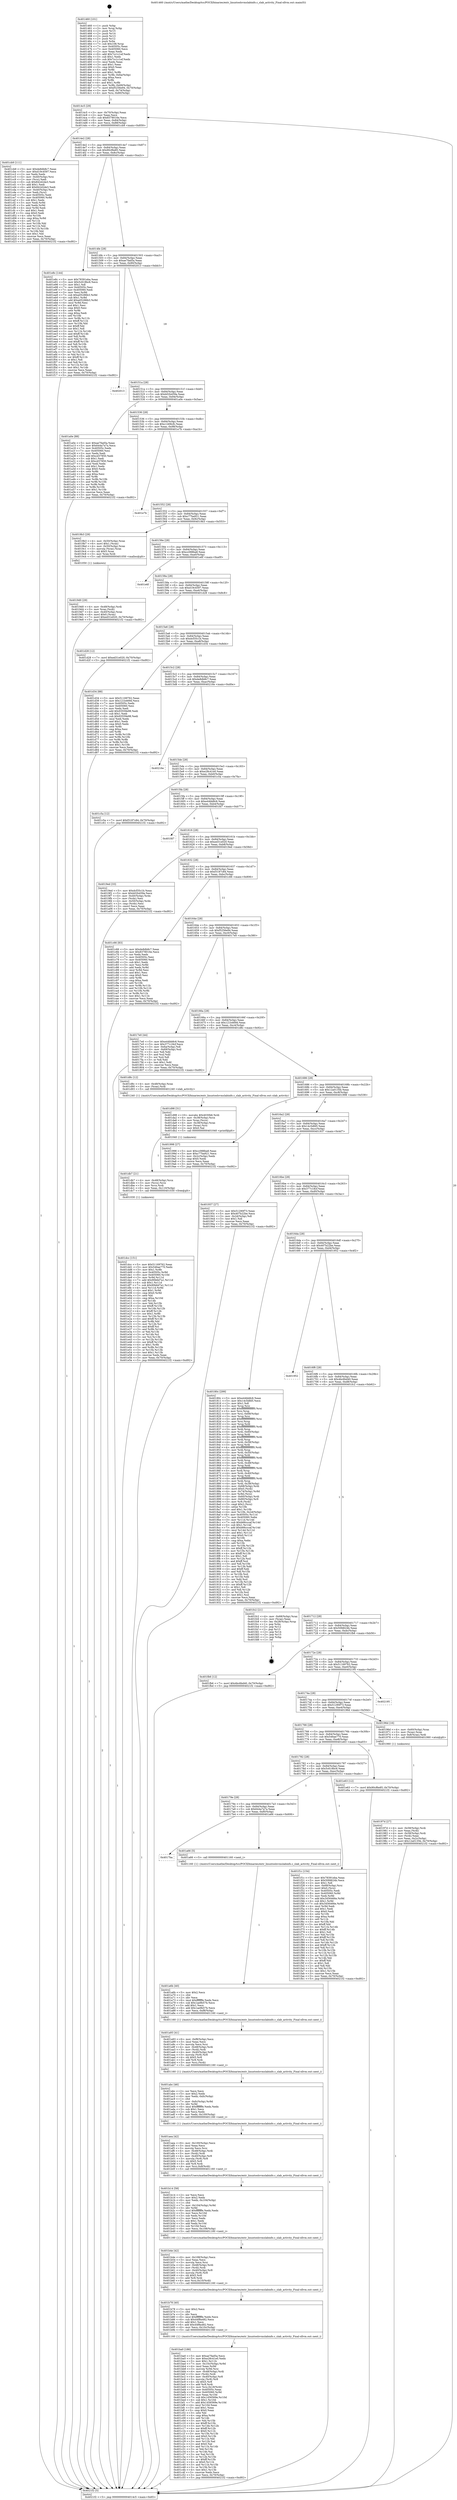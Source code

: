 digraph "0x401460" {
  label = "0x401460 (/mnt/c/Users/mathe/Desktop/tcc/POCII/binaries/extr_linuxtoolsvmslabinfo.c_slab_activity_Final-ollvm.out::main(0))"
  labelloc = "t"
  node[shape=record]

  Entry [label="",width=0.3,height=0.3,shape=circle,fillcolor=black,style=filled]
  "0x4014c5" [label="{
     0x4014c5 [29]\l
     | [instrs]\l
     &nbsp;&nbsp;0x4014c5 \<+3\>: mov -0x70(%rbp),%eax\l
     &nbsp;&nbsp;0x4014c8 \<+2\>: mov %eax,%ecx\l
     &nbsp;&nbsp;0x4014ca \<+6\>: sub $0x8378016e,%ecx\l
     &nbsp;&nbsp;0x4014d0 \<+6\>: mov %eax,-0x84(%rbp)\l
     &nbsp;&nbsp;0x4014d6 \<+6\>: mov %ecx,-0x88(%rbp)\l
     &nbsp;&nbsp;0x4014dc \<+6\>: je 0000000000401cb9 \<main+0x859\>\l
  }"]
  "0x401cb9" [label="{
     0x401cb9 [111]\l
     | [instrs]\l
     &nbsp;&nbsp;0x401cb9 \<+5\>: mov $0xde8db8c7,%eax\l
     &nbsp;&nbsp;0x401cbe \<+5\>: mov $0xd19c4597,%ecx\l
     &nbsp;&nbsp;0x401cc3 \<+2\>: xor %edx,%edx\l
     &nbsp;&nbsp;0x401cc5 \<+4\>: mov -0x40(%rbp),%rsi\l
     &nbsp;&nbsp;0x401cc9 \<+2\>: mov (%rsi),%edi\l
     &nbsp;&nbsp;0x401ccb \<+6\>: sub $0x842d2de3,%edi\l
     &nbsp;&nbsp;0x401cd1 \<+3\>: add $0x1,%edi\l
     &nbsp;&nbsp;0x401cd4 \<+6\>: add $0x842d2de3,%edi\l
     &nbsp;&nbsp;0x401cda \<+4\>: mov -0x40(%rbp),%rsi\l
     &nbsp;&nbsp;0x401cde \<+2\>: mov %edi,(%rsi)\l
     &nbsp;&nbsp;0x401ce0 \<+7\>: mov 0x40505c,%edi\l
     &nbsp;&nbsp;0x401ce7 \<+8\>: mov 0x405060,%r8d\l
     &nbsp;&nbsp;0x401cef \<+3\>: sub $0x1,%edx\l
     &nbsp;&nbsp;0x401cf2 \<+3\>: mov %edi,%r9d\l
     &nbsp;&nbsp;0x401cf5 \<+3\>: add %edx,%r9d\l
     &nbsp;&nbsp;0x401cf8 \<+4\>: imul %r9d,%edi\l
     &nbsp;&nbsp;0x401cfc \<+3\>: and $0x1,%edi\l
     &nbsp;&nbsp;0x401cff \<+3\>: cmp $0x0,%edi\l
     &nbsp;&nbsp;0x401d02 \<+4\>: sete %r10b\l
     &nbsp;&nbsp;0x401d06 \<+4\>: cmp $0xa,%r8d\l
     &nbsp;&nbsp;0x401d0a \<+4\>: setl %r11b\l
     &nbsp;&nbsp;0x401d0e \<+3\>: mov %r10b,%bl\l
     &nbsp;&nbsp;0x401d11 \<+3\>: and %r11b,%bl\l
     &nbsp;&nbsp;0x401d14 \<+3\>: xor %r11b,%r10b\l
     &nbsp;&nbsp;0x401d17 \<+3\>: or %r10b,%bl\l
     &nbsp;&nbsp;0x401d1a \<+3\>: test $0x1,%bl\l
     &nbsp;&nbsp;0x401d1d \<+3\>: cmovne %ecx,%eax\l
     &nbsp;&nbsp;0x401d20 \<+3\>: mov %eax,-0x70(%rbp)\l
     &nbsp;&nbsp;0x401d23 \<+5\>: jmp 00000000004021f2 \<main+0xd92\>\l
  }"]
  "0x4014e2" [label="{
     0x4014e2 [28]\l
     | [instrs]\l
     &nbsp;&nbsp;0x4014e2 \<+5\>: jmp 00000000004014e7 \<main+0x87\>\l
     &nbsp;&nbsp;0x4014e7 \<+6\>: mov -0x84(%rbp),%eax\l
     &nbsp;&nbsp;0x4014ed \<+5\>: sub $0x90cf6e85,%eax\l
     &nbsp;&nbsp;0x4014f2 \<+6\>: mov %eax,-0x8c(%rbp)\l
     &nbsp;&nbsp;0x4014f8 \<+6\>: je 0000000000401e8c \<main+0xa2c\>\l
  }"]
  Exit [label="",width=0.3,height=0.3,shape=circle,fillcolor=black,style=filled,peripheries=2]
  "0x401e8c" [label="{
     0x401e8c [144]\l
     | [instrs]\l
     &nbsp;&nbsp;0x401e8c \<+5\>: mov $0x78391eba,%eax\l
     &nbsp;&nbsp;0x401e91 \<+5\>: mov $0x5c618bc6,%ecx\l
     &nbsp;&nbsp;0x401e96 \<+2\>: mov $0x1,%dl\l
     &nbsp;&nbsp;0x401e98 \<+7\>: mov 0x40505c,%esi\l
     &nbsp;&nbsp;0x401e9f \<+7\>: mov 0x405060,%edi\l
     &nbsp;&nbsp;0x401ea6 \<+3\>: mov %esi,%r8d\l
     &nbsp;&nbsp;0x401ea9 \<+7\>: sub $0xa05286b3,%r8d\l
     &nbsp;&nbsp;0x401eb0 \<+4\>: sub $0x1,%r8d\l
     &nbsp;&nbsp;0x401eb4 \<+7\>: add $0xa05286b3,%r8d\l
     &nbsp;&nbsp;0x401ebb \<+4\>: imul %r8d,%esi\l
     &nbsp;&nbsp;0x401ebf \<+3\>: and $0x1,%esi\l
     &nbsp;&nbsp;0x401ec2 \<+3\>: cmp $0x0,%esi\l
     &nbsp;&nbsp;0x401ec5 \<+4\>: sete %r9b\l
     &nbsp;&nbsp;0x401ec9 \<+3\>: cmp $0xa,%edi\l
     &nbsp;&nbsp;0x401ecc \<+4\>: setl %r10b\l
     &nbsp;&nbsp;0x401ed0 \<+3\>: mov %r9b,%r11b\l
     &nbsp;&nbsp;0x401ed3 \<+4\>: xor $0xff,%r11b\l
     &nbsp;&nbsp;0x401ed7 \<+3\>: mov %r10b,%bl\l
     &nbsp;&nbsp;0x401eda \<+3\>: xor $0xff,%bl\l
     &nbsp;&nbsp;0x401edd \<+3\>: xor $0x1,%dl\l
     &nbsp;&nbsp;0x401ee0 \<+3\>: mov %r11b,%r14b\l
     &nbsp;&nbsp;0x401ee3 \<+4\>: and $0xff,%r14b\l
     &nbsp;&nbsp;0x401ee7 \<+3\>: and %dl,%r9b\l
     &nbsp;&nbsp;0x401eea \<+3\>: mov %bl,%r15b\l
     &nbsp;&nbsp;0x401eed \<+4\>: and $0xff,%r15b\l
     &nbsp;&nbsp;0x401ef1 \<+3\>: and %dl,%r10b\l
     &nbsp;&nbsp;0x401ef4 \<+3\>: or %r9b,%r14b\l
     &nbsp;&nbsp;0x401ef7 \<+3\>: or %r10b,%r15b\l
     &nbsp;&nbsp;0x401efa \<+3\>: xor %r15b,%r14b\l
     &nbsp;&nbsp;0x401efd \<+3\>: or %bl,%r11b\l
     &nbsp;&nbsp;0x401f00 \<+4\>: xor $0xff,%r11b\l
     &nbsp;&nbsp;0x401f04 \<+3\>: or $0x1,%dl\l
     &nbsp;&nbsp;0x401f07 \<+3\>: and %dl,%r11b\l
     &nbsp;&nbsp;0x401f0a \<+3\>: or %r11b,%r14b\l
     &nbsp;&nbsp;0x401f0d \<+4\>: test $0x1,%r14b\l
     &nbsp;&nbsp;0x401f11 \<+3\>: cmovne %ecx,%eax\l
     &nbsp;&nbsp;0x401f14 \<+3\>: mov %eax,-0x70(%rbp)\l
     &nbsp;&nbsp;0x401f17 \<+5\>: jmp 00000000004021f2 \<main+0xd92\>\l
  }"]
  "0x4014fe" [label="{
     0x4014fe [28]\l
     | [instrs]\l
     &nbsp;&nbsp;0x4014fe \<+5\>: jmp 0000000000401503 \<main+0xa3\>\l
     &nbsp;&nbsp;0x401503 \<+6\>: mov -0x84(%rbp),%eax\l
     &nbsp;&nbsp;0x401509 \<+5\>: sub $0xae7fad5a,%eax\l
     &nbsp;&nbsp;0x40150e \<+6\>: mov %eax,-0x90(%rbp)\l
     &nbsp;&nbsp;0x401514 \<+6\>: je 0000000000402013 \<main+0xbb3\>\l
  }"]
  "0x401dcc" [label="{
     0x401dcc [151]\l
     | [instrs]\l
     &nbsp;&nbsp;0x401dcc \<+5\>: mov $0x51169762,%eax\l
     &nbsp;&nbsp;0x401dd1 \<+5\>: mov $0x546ae770,%edx\l
     &nbsp;&nbsp;0x401dd6 \<+3\>: mov $0x1,%r8b\l
     &nbsp;&nbsp;0x401dd9 \<+8\>: mov 0x40505c,%r9d\l
     &nbsp;&nbsp;0x401de1 \<+8\>: mov 0x405060,%r10d\l
     &nbsp;&nbsp;0x401de9 \<+3\>: mov %r9d,%r11d\l
     &nbsp;&nbsp;0x401dec \<+7\>: add $0x90b6d7a1,%r11d\l
     &nbsp;&nbsp;0x401df3 \<+4\>: sub $0x1,%r11d\l
     &nbsp;&nbsp;0x401df7 \<+7\>: sub $0x90b6d7a1,%r11d\l
     &nbsp;&nbsp;0x401dfe \<+4\>: imul %r11d,%r9d\l
     &nbsp;&nbsp;0x401e02 \<+4\>: and $0x1,%r9d\l
     &nbsp;&nbsp;0x401e06 \<+4\>: cmp $0x0,%r9d\l
     &nbsp;&nbsp;0x401e0a \<+3\>: sete %bl\l
     &nbsp;&nbsp;0x401e0d \<+4\>: cmp $0xa,%r10d\l
     &nbsp;&nbsp;0x401e11 \<+4\>: setl %r14b\l
     &nbsp;&nbsp;0x401e15 \<+3\>: mov %bl,%r15b\l
     &nbsp;&nbsp;0x401e18 \<+4\>: xor $0xff,%r15b\l
     &nbsp;&nbsp;0x401e1c \<+3\>: mov %r14b,%r12b\l
     &nbsp;&nbsp;0x401e1f \<+4\>: xor $0xff,%r12b\l
     &nbsp;&nbsp;0x401e23 \<+4\>: xor $0x1,%r8b\l
     &nbsp;&nbsp;0x401e27 \<+3\>: mov %r15b,%r13b\l
     &nbsp;&nbsp;0x401e2a \<+4\>: and $0xff,%r13b\l
     &nbsp;&nbsp;0x401e2e \<+3\>: and %r8b,%bl\l
     &nbsp;&nbsp;0x401e31 \<+3\>: mov %r12b,%cl\l
     &nbsp;&nbsp;0x401e34 \<+3\>: and $0xff,%cl\l
     &nbsp;&nbsp;0x401e37 \<+3\>: and %r8b,%r14b\l
     &nbsp;&nbsp;0x401e3a \<+3\>: or %bl,%r13b\l
     &nbsp;&nbsp;0x401e3d \<+3\>: or %r14b,%cl\l
     &nbsp;&nbsp;0x401e40 \<+3\>: xor %cl,%r13b\l
     &nbsp;&nbsp;0x401e43 \<+3\>: or %r12b,%r15b\l
     &nbsp;&nbsp;0x401e46 \<+4\>: xor $0xff,%r15b\l
     &nbsp;&nbsp;0x401e4a \<+4\>: or $0x1,%r8b\l
     &nbsp;&nbsp;0x401e4e \<+3\>: and %r8b,%r15b\l
     &nbsp;&nbsp;0x401e51 \<+3\>: or %r15b,%r13b\l
     &nbsp;&nbsp;0x401e54 \<+4\>: test $0x1,%r13b\l
     &nbsp;&nbsp;0x401e58 \<+3\>: cmovne %edx,%eax\l
     &nbsp;&nbsp;0x401e5b \<+3\>: mov %eax,-0x70(%rbp)\l
     &nbsp;&nbsp;0x401e5e \<+5\>: jmp 00000000004021f2 \<main+0xd92\>\l
  }"]
  "0x402013" [label="{
     0x402013\l
  }", style=dashed]
  "0x40151a" [label="{
     0x40151a [28]\l
     | [instrs]\l
     &nbsp;&nbsp;0x40151a \<+5\>: jmp 000000000040151f \<main+0xbf\>\l
     &nbsp;&nbsp;0x40151f \<+6\>: mov -0x84(%rbp),%eax\l
     &nbsp;&nbsp;0x401525 \<+5\>: sub $0xb02b459a,%eax\l
     &nbsp;&nbsp;0x40152a \<+6\>: mov %eax,-0x94(%rbp)\l
     &nbsp;&nbsp;0x401530 \<+6\>: je 0000000000401a0e \<main+0x5ae\>\l
  }"]
  "0x401db7" [label="{
     0x401db7 [21]\l
     | [instrs]\l
     &nbsp;&nbsp;0x401db7 \<+4\>: mov -0x48(%rbp),%rcx\l
     &nbsp;&nbsp;0x401dbb \<+3\>: mov (%rcx),%rcx\l
     &nbsp;&nbsp;0x401dbe \<+3\>: mov %rcx,%rdi\l
     &nbsp;&nbsp;0x401dc1 \<+6\>: mov %eax,-0x110(%rbp)\l
     &nbsp;&nbsp;0x401dc7 \<+5\>: call 0000000000401030 \<free@plt\>\l
     | [calls]\l
     &nbsp;&nbsp;0x401030 \{1\} (unknown)\l
  }"]
  "0x401a0e" [label="{
     0x401a0e [88]\l
     | [instrs]\l
     &nbsp;&nbsp;0x401a0e \<+5\>: mov $0xae7fad5a,%eax\l
     &nbsp;&nbsp;0x401a13 \<+5\>: mov $0x644a7a7a,%ecx\l
     &nbsp;&nbsp;0x401a18 \<+7\>: mov 0x40505c,%edx\l
     &nbsp;&nbsp;0x401a1f \<+7\>: mov 0x405060,%esi\l
     &nbsp;&nbsp;0x401a26 \<+2\>: mov %edx,%edi\l
     &nbsp;&nbsp;0x401a28 \<+6\>: add $0xcd37850,%edi\l
     &nbsp;&nbsp;0x401a2e \<+3\>: sub $0x1,%edi\l
     &nbsp;&nbsp;0x401a31 \<+6\>: sub $0xcd37850,%edi\l
     &nbsp;&nbsp;0x401a37 \<+3\>: imul %edi,%edx\l
     &nbsp;&nbsp;0x401a3a \<+3\>: and $0x1,%edx\l
     &nbsp;&nbsp;0x401a3d \<+3\>: cmp $0x0,%edx\l
     &nbsp;&nbsp;0x401a40 \<+4\>: sete %r8b\l
     &nbsp;&nbsp;0x401a44 \<+3\>: cmp $0xa,%esi\l
     &nbsp;&nbsp;0x401a47 \<+4\>: setl %r9b\l
     &nbsp;&nbsp;0x401a4b \<+3\>: mov %r8b,%r10b\l
     &nbsp;&nbsp;0x401a4e \<+3\>: and %r9b,%r10b\l
     &nbsp;&nbsp;0x401a51 \<+3\>: xor %r9b,%r8b\l
     &nbsp;&nbsp;0x401a54 \<+3\>: or %r8b,%r10b\l
     &nbsp;&nbsp;0x401a57 \<+4\>: test $0x1,%r10b\l
     &nbsp;&nbsp;0x401a5b \<+3\>: cmovne %ecx,%eax\l
     &nbsp;&nbsp;0x401a5e \<+3\>: mov %eax,-0x70(%rbp)\l
     &nbsp;&nbsp;0x401a61 \<+5\>: jmp 00000000004021f2 \<main+0xd92\>\l
  }"]
  "0x401536" [label="{
     0x401536 [28]\l
     | [instrs]\l
     &nbsp;&nbsp;0x401536 \<+5\>: jmp 000000000040153b \<main+0xdb\>\l
     &nbsp;&nbsp;0x40153b \<+6\>: mov -0x84(%rbp),%eax\l
     &nbsp;&nbsp;0x401541 \<+5\>: sub $0xc1406cfc,%eax\l
     &nbsp;&nbsp;0x401546 \<+6\>: mov %eax,-0x98(%rbp)\l
     &nbsp;&nbsp;0x40154c \<+6\>: je 0000000000401e7b \<main+0xa1b\>\l
  }"]
  "0x401d98" [label="{
     0x401d98 [31]\l
     | [instrs]\l
     &nbsp;&nbsp;0x401d98 \<+10\>: movabs $0x4030b6,%rdi\l
     &nbsp;&nbsp;0x401da2 \<+4\>: mov -0x38(%rbp),%rcx\l
     &nbsp;&nbsp;0x401da6 \<+3\>: mov %rax,(%rcx)\l
     &nbsp;&nbsp;0x401da9 \<+4\>: mov -0x38(%rbp),%rax\l
     &nbsp;&nbsp;0x401dad \<+3\>: mov (%rax),%rsi\l
     &nbsp;&nbsp;0x401db0 \<+2\>: mov $0x0,%al\l
     &nbsp;&nbsp;0x401db2 \<+5\>: call 0000000000401040 \<printf@plt\>\l
     | [calls]\l
     &nbsp;&nbsp;0x401040 \{1\} (unknown)\l
  }"]
  "0x401e7b" [label="{
     0x401e7b\l
  }", style=dashed]
  "0x401552" [label="{
     0x401552 [28]\l
     | [instrs]\l
     &nbsp;&nbsp;0x401552 \<+5\>: jmp 0000000000401557 \<main+0xf7\>\l
     &nbsp;&nbsp;0x401557 \<+6\>: mov -0x84(%rbp),%eax\l
     &nbsp;&nbsp;0x40155d \<+5\>: sub $0xc77ba921,%eax\l
     &nbsp;&nbsp;0x401562 \<+6\>: mov %eax,-0x9c(%rbp)\l
     &nbsp;&nbsp;0x401568 \<+6\>: je 00000000004019b3 \<main+0x553\>\l
  }"]
  "0x401ba0" [label="{
     0x401ba0 [186]\l
     | [instrs]\l
     &nbsp;&nbsp;0x401ba0 \<+5\>: mov $0xae7fad5a,%ecx\l
     &nbsp;&nbsp;0x401ba5 \<+5\>: mov $0xe28c41e0,%edx\l
     &nbsp;&nbsp;0x401baa \<+3\>: mov $0x1,%r11b\l
     &nbsp;&nbsp;0x401bad \<+7\>: mov -0x10c(%rbp),%r9d\l
     &nbsp;&nbsp;0x401bb4 \<+4\>: imul %eax,%r9d\l
     &nbsp;&nbsp;0x401bb8 \<+3\>: movslq %r9d,%rsi\l
     &nbsp;&nbsp;0x401bbb \<+4\>: mov -0x48(%rbp),%rdi\l
     &nbsp;&nbsp;0x401bbf \<+3\>: mov (%rdi),%rdi\l
     &nbsp;&nbsp;0x401bc2 \<+4\>: mov -0x40(%rbp),%r8\l
     &nbsp;&nbsp;0x401bc6 \<+3\>: movslq (%r8),%r8\l
     &nbsp;&nbsp;0x401bc9 \<+4\>: shl $0x5,%r8\l
     &nbsp;&nbsp;0x401bcd \<+3\>: add %r8,%rdi\l
     &nbsp;&nbsp;0x401bd0 \<+4\>: mov %rsi,0x18(%rdi)\l
     &nbsp;&nbsp;0x401bd4 \<+7\>: mov 0x40505c,%eax\l
     &nbsp;&nbsp;0x401bdb \<+8\>: mov 0x405060,%r9d\l
     &nbsp;&nbsp;0x401be3 \<+3\>: mov %eax,%r10d\l
     &nbsp;&nbsp;0x401be6 \<+7\>: sub $0x1456569e,%r10d\l
     &nbsp;&nbsp;0x401bed \<+4\>: sub $0x1,%r10d\l
     &nbsp;&nbsp;0x401bf1 \<+7\>: add $0x1456569e,%r10d\l
     &nbsp;&nbsp;0x401bf8 \<+4\>: imul %r10d,%eax\l
     &nbsp;&nbsp;0x401bfc \<+3\>: and $0x1,%eax\l
     &nbsp;&nbsp;0x401bff \<+3\>: cmp $0x0,%eax\l
     &nbsp;&nbsp;0x401c02 \<+3\>: sete %bl\l
     &nbsp;&nbsp;0x401c05 \<+4\>: cmp $0xa,%r9d\l
     &nbsp;&nbsp;0x401c09 \<+4\>: setl %r14b\l
     &nbsp;&nbsp;0x401c0d \<+3\>: mov %bl,%r15b\l
     &nbsp;&nbsp;0x401c10 \<+4\>: xor $0xff,%r15b\l
     &nbsp;&nbsp;0x401c14 \<+3\>: mov %r14b,%r12b\l
     &nbsp;&nbsp;0x401c17 \<+4\>: xor $0xff,%r12b\l
     &nbsp;&nbsp;0x401c1b \<+4\>: xor $0x0,%r11b\l
     &nbsp;&nbsp;0x401c1f \<+3\>: mov %r15b,%r13b\l
     &nbsp;&nbsp;0x401c22 \<+4\>: and $0x0,%r13b\l
     &nbsp;&nbsp;0x401c26 \<+3\>: and %r11b,%bl\l
     &nbsp;&nbsp;0x401c29 \<+3\>: mov %r12b,%al\l
     &nbsp;&nbsp;0x401c2c \<+2\>: and $0x0,%al\l
     &nbsp;&nbsp;0x401c2e \<+3\>: and %r11b,%r14b\l
     &nbsp;&nbsp;0x401c31 \<+3\>: or %bl,%r13b\l
     &nbsp;&nbsp;0x401c34 \<+3\>: or %r14b,%al\l
     &nbsp;&nbsp;0x401c37 \<+3\>: xor %al,%r13b\l
     &nbsp;&nbsp;0x401c3a \<+3\>: or %r12b,%r15b\l
     &nbsp;&nbsp;0x401c3d \<+4\>: xor $0xff,%r15b\l
     &nbsp;&nbsp;0x401c41 \<+4\>: or $0x0,%r11b\l
     &nbsp;&nbsp;0x401c45 \<+3\>: and %r11b,%r15b\l
     &nbsp;&nbsp;0x401c48 \<+3\>: or %r15b,%r13b\l
     &nbsp;&nbsp;0x401c4b \<+4\>: test $0x1,%r13b\l
     &nbsp;&nbsp;0x401c4f \<+3\>: cmovne %edx,%ecx\l
     &nbsp;&nbsp;0x401c52 \<+3\>: mov %ecx,-0x70(%rbp)\l
     &nbsp;&nbsp;0x401c55 \<+5\>: jmp 00000000004021f2 \<main+0xd92\>\l
  }"]
  "0x4019b3" [label="{
     0x4019b3 [29]\l
     | [instrs]\l
     &nbsp;&nbsp;0x4019b3 \<+4\>: mov -0x50(%rbp),%rax\l
     &nbsp;&nbsp;0x4019b7 \<+6\>: movl $0x1,(%rax)\l
     &nbsp;&nbsp;0x4019bd \<+4\>: mov -0x50(%rbp),%rax\l
     &nbsp;&nbsp;0x4019c1 \<+3\>: movslq (%rax),%rax\l
     &nbsp;&nbsp;0x4019c4 \<+4\>: shl $0x5,%rax\l
     &nbsp;&nbsp;0x4019c8 \<+3\>: mov %rax,%rdi\l
     &nbsp;&nbsp;0x4019cb \<+5\>: call 0000000000401050 \<malloc@plt\>\l
     | [calls]\l
     &nbsp;&nbsp;0x401050 \{1\} (unknown)\l
  }"]
  "0x40156e" [label="{
     0x40156e [28]\l
     | [instrs]\l
     &nbsp;&nbsp;0x40156e \<+5\>: jmp 0000000000401573 \<main+0x113\>\l
     &nbsp;&nbsp;0x401573 \<+6\>: mov -0x84(%rbp),%eax\l
     &nbsp;&nbsp;0x401579 \<+5\>: sub $0xcc088ba8,%eax\l
     &nbsp;&nbsp;0x40157e \<+6\>: mov %eax,-0xa0(%rbp)\l
     &nbsp;&nbsp;0x401584 \<+6\>: je 0000000000401e6f \<main+0xa0f\>\l
  }"]
  "0x401b78" [label="{
     0x401b78 [40]\l
     | [instrs]\l
     &nbsp;&nbsp;0x401b78 \<+5\>: mov $0x2,%ecx\l
     &nbsp;&nbsp;0x401b7d \<+1\>: cltd\l
     &nbsp;&nbsp;0x401b7e \<+2\>: idiv %ecx\l
     &nbsp;&nbsp;0x401b80 \<+6\>: imul $0xfffffffe,%edx,%ecx\l
     &nbsp;&nbsp;0x401b86 \<+6\>: sub $0x44f8a482,%ecx\l
     &nbsp;&nbsp;0x401b8c \<+3\>: add $0x1,%ecx\l
     &nbsp;&nbsp;0x401b8f \<+6\>: add $0x44f8a482,%ecx\l
     &nbsp;&nbsp;0x401b95 \<+6\>: mov %ecx,-0x10c(%rbp)\l
     &nbsp;&nbsp;0x401b9b \<+5\>: call 0000000000401160 \<next_i\>\l
     | [calls]\l
     &nbsp;&nbsp;0x401160 \{1\} (/mnt/c/Users/mathe/Desktop/tcc/POCII/binaries/extr_linuxtoolsvmslabinfo.c_slab_activity_Final-ollvm.out::next_i)\l
  }"]
  "0x401e6f" [label="{
     0x401e6f\l
  }", style=dashed]
  "0x40158a" [label="{
     0x40158a [28]\l
     | [instrs]\l
     &nbsp;&nbsp;0x40158a \<+5\>: jmp 000000000040158f \<main+0x12f\>\l
     &nbsp;&nbsp;0x40158f \<+6\>: mov -0x84(%rbp),%eax\l
     &nbsp;&nbsp;0x401595 \<+5\>: sub $0xd19c4597,%eax\l
     &nbsp;&nbsp;0x40159a \<+6\>: mov %eax,-0xa4(%rbp)\l
     &nbsp;&nbsp;0x4015a0 \<+6\>: je 0000000000401d28 \<main+0x8c8\>\l
  }"]
  "0x401b4e" [label="{
     0x401b4e [42]\l
     | [instrs]\l
     &nbsp;&nbsp;0x401b4e \<+6\>: mov -0x108(%rbp),%ecx\l
     &nbsp;&nbsp;0x401b54 \<+3\>: imul %eax,%ecx\l
     &nbsp;&nbsp;0x401b57 \<+3\>: movslq %ecx,%rsi\l
     &nbsp;&nbsp;0x401b5a \<+4\>: mov -0x48(%rbp),%rdi\l
     &nbsp;&nbsp;0x401b5e \<+3\>: mov (%rdi),%rdi\l
     &nbsp;&nbsp;0x401b61 \<+4\>: mov -0x40(%rbp),%r8\l
     &nbsp;&nbsp;0x401b65 \<+3\>: movslq (%r8),%r8\l
     &nbsp;&nbsp;0x401b68 \<+4\>: shl $0x5,%r8\l
     &nbsp;&nbsp;0x401b6c \<+3\>: add %r8,%rdi\l
     &nbsp;&nbsp;0x401b6f \<+4\>: mov %rsi,0x10(%rdi)\l
     &nbsp;&nbsp;0x401b73 \<+5\>: call 0000000000401160 \<next_i\>\l
     | [calls]\l
     &nbsp;&nbsp;0x401160 \{1\} (/mnt/c/Users/mathe/Desktop/tcc/POCII/binaries/extr_linuxtoolsvmslabinfo.c_slab_activity_Final-ollvm.out::next_i)\l
  }"]
  "0x401d28" [label="{
     0x401d28 [12]\l
     | [instrs]\l
     &nbsp;&nbsp;0x401d28 \<+7\>: movl $0xed31e020,-0x70(%rbp)\l
     &nbsp;&nbsp;0x401d2f \<+5\>: jmp 00000000004021f2 \<main+0xd92\>\l
  }"]
  "0x4015a6" [label="{
     0x4015a6 [28]\l
     | [instrs]\l
     &nbsp;&nbsp;0x4015a6 \<+5\>: jmp 00000000004015ab \<main+0x14b\>\l
     &nbsp;&nbsp;0x4015ab \<+6\>: mov -0x84(%rbp),%eax\l
     &nbsp;&nbsp;0x4015b1 \<+5\>: sub $0xdcf35c1b,%eax\l
     &nbsp;&nbsp;0x4015b6 \<+6\>: mov %eax,-0xa8(%rbp)\l
     &nbsp;&nbsp;0x4015bc \<+6\>: je 0000000000401d34 \<main+0x8d4\>\l
  }"]
  "0x401b14" [label="{
     0x401b14 [58]\l
     | [instrs]\l
     &nbsp;&nbsp;0x401b14 \<+2\>: xor %ecx,%ecx\l
     &nbsp;&nbsp;0x401b16 \<+5\>: mov $0x2,%edx\l
     &nbsp;&nbsp;0x401b1b \<+6\>: mov %edx,-0x104(%rbp)\l
     &nbsp;&nbsp;0x401b21 \<+1\>: cltd\l
     &nbsp;&nbsp;0x401b22 \<+7\>: mov -0x104(%rbp),%r9d\l
     &nbsp;&nbsp;0x401b29 \<+3\>: idiv %r9d\l
     &nbsp;&nbsp;0x401b2c \<+6\>: imul $0xfffffffe,%edx,%edx\l
     &nbsp;&nbsp;0x401b32 \<+3\>: mov %ecx,%r10d\l
     &nbsp;&nbsp;0x401b35 \<+3\>: sub %edx,%r10d\l
     &nbsp;&nbsp;0x401b38 \<+2\>: mov %ecx,%edx\l
     &nbsp;&nbsp;0x401b3a \<+3\>: sub $0x1,%edx\l
     &nbsp;&nbsp;0x401b3d \<+3\>: add %edx,%r10d\l
     &nbsp;&nbsp;0x401b40 \<+3\>: sub %r10d,%ecx\l
     &nbsp;&nbsp;0x401b43 \<+6\>: mov %ecx,-0x108(%rbp)\l
     &nbsp;&nbsp;0x401b49 \<+5\>: call 0000000000401160 \<next_i\>\l
     | [calls]\l
     &nbsp;&nbsp;0x401160 \{1\} (/mnt/c/Users/mathe/Desktop/tcc/POCII/binaries/extr_linuxtoolsvmslabinfo.c_slab_activity_Final-ollvm.out::next_i)\l
  }"]
  "0x401d34" [label="{
     0x401d34 [88]\l
     | [instrs]\l
     &nbsp;&nbsp;0x401d34 \<+5\>: mov $0x51169762,%eax\l
     &nbsp;&nbsp;0x401d39 \<+5\>: mov $0x121b469d,%ecx\l
     &nbsp;&nbsp;0x401d3e \<+7\>: mov 0x40505c,%edx\l
     &nbsp;&nbsp;0x401d45 \<+7\>: mov 0x405060,%esi\l
     &nbsp;&nbsp;0x401d4c \<+2\>: mov %edx,%edi\l
     &nbsp;&nbsp;0x401d4e \<+6\>: add $0x93559e98,%edi\l
     &nbsp;&nbsp;0x401d54 \<+3\>: sub $0x1,%edi\l
     &nbsp;&nbsp;0x401d57 \<+6\>: sub $0x93559e98,%edi\l
     &nbsp;&nbsp;0x401d5d \<+3\>: imul %edi,%edx\l
     &nbsp;&nbsp;0x401d60 \<+3\>: and $0x1,%edx\l
     &nbsp;&nbsp;0x401d63 \<+3\>: cmp $0x0,%edx\l
     &nbsp;&nbsp;0x401d66 \<+4\>: sete %r8b\l
     &nbsp;&nbsp;0x401d6a \<+3\>: cmp $0xa,%esi\l
     &nbsp;&nbsp;0x401d6d \<+4\>: setl %r9b\l
     &nbsp;&nbsp;0x401d71 \<+3\>: mov %r8b,%r10b\l
     &nbsp;&nbsp;0x401d74 \<+3\>: and %r9b,%r10b\l
     &nbsp;&nbsp;0x401d77 \<+3\>: xor %r9b,%r8b\l
     &nbsp;&nbsp;0x401d7a \<+3\>: or %r8b,%r10b\l
     &nbsp;&nbsp;0x401d7d \<+4\>: test $0x1,%r10b\l
     &nbsp;&nbsp;0x401d81 \<+3\>: cmovne %ecx,%eax\l
     &nbsp;&nbsp;0x401d84 \<+3\>: mov %eax,-0x70(%rbp)\l
     &nbsp;&nbsp;0x401d87 \<+5\>: jmp 00000000004021f2 \<main+0xd92\>\l
  }"]
  "0x4015c2" [label="{
     0x4015c2 [28]\l
     | [instrs]\l
     &nbsp;&nbsp;0x4015c2 \<+5\>: jmp 00000000004015c7 \<main+0x167\>\l
     &nbsp;&nbsp;0x4015c7 \<+6\>: mov -0x84(%rbp),%eax\l
     &nbsp;&nbsp;0x4015cd \<+5\>: sub $0xde8db8c7,%eax\l
     &nbsp;&nbsp;0x4015d2 \<+6\>: mov %eax,-0xac(%rbp)\l
     &nbsp;&nbsp;0x4015d8 \<+6\>: je 000000000040216e \<main+0xd0e\>\l
  }"]
  "0x401aea" [label="{
     0x401aea [42]\l
     | [instrs]\l
     &nbsp;&nbsp;0x401aea \<+6\>: mov -0x100(%rbp),%ecx\l
     &nbsp;&nbsp;0x401af0 \<+3\>: imul %eax,%ecx\l
     &nbsp;&nbsp;0x401af3 \<+3\>: movslq %ecx,%rsi\l
     &nbsp;&nbsp;0x401af6 \<+4\>: mov -0x48(%rbp),%rdi\l
     &nbsp;&nbsp;0x401afa \<+3\>: mov (%rdi),%rdi\l
     &nbsp;&nbsp;0x401afd \<+4\>: mov -0x40(%rbp),%r8\l
     &nbsp;&nbsp;0x401b01 \<+3\>: movslq (%r8),%r8\l
     &nbsp;&nbsp;0x401b04 \<+4\>: shl $0x5,%r8\l
     &nbsp;&nbsp;0x401b08 \<+3\>: add %r8,%rdi\l
     &nbsp;&nbsp;0x401b0b \<+4\>: mov %rsi,0x8(%rdi)\l
     &nbsp;&nbsp;0x401b0f \<+5\>: call 0000000000401160 \<next_i\>\l
     | [calls]\l
     &nbsp;&nbsp;0x401160 \{1\} (/mnt/c/Users/mathe/Desktop/tcc/POCII/binaries/extr_linuxtoolsvmslabinfo.c_slab_activity_Final-ollvm.out::next_i)\l
  }"]
  "0x40216e" [label="{
     0x40216e\l
  }", style=dashed]
  "0x4015de" [label="{
     0x4015de [28]\l
     | [instrs]\l
     &nbsp;&nbsp;0x4015de \<+5\>: jmp 00000000004015e3 \<main+0x183\>\l
     &nbsp;&nbsp;0x4015e3 \<+6\>: mov -0x84(%rbp),%eax\l
     &nbsp;&nbsp;0x4015e9 \<+5\>: sub $0xe28c41e0,%eax\l
     &nbsp;&nbsp;0x4015ee \<+6\>: mov %eax,-0xb0(%rbp)\l
     &nbsp;&nbsp;0x4015f4 \<+6\>: je 0000000000401c5a \<main+0x7fa\>\l
  }"]
  "0x401abc" [label="{
     0x401abc [46]\l
     | [instrs]\l
     &nbsp;&nbsp;0x401abc \<+2\>: xor %ecx,%ecx\l
     &nbsp;&nbsp;0x401abe \<+5\>: mov $0x2,%edx\l
     &nbsp;&nbsp;0x401ac3 \<+6\>: mov %edx,-0xfc(%rbp)\l
     &nbsp;&nbsp;0x401ac9 \<+1\>: cltd\l
     &nbsp;&nbsp;0x401aca \<+7\>: mov -0xfc(%rbp),%r9d\l
     &nbsp;&nbsp;0x401ad1 \<+3\>: idiv %r9d\l
     &nbsp;&nbsp;0x401ad4 \<+6\>: imul $0xfffffffe,%edx,%edx\l
     &nbsp;&nbsp;0x401ada \<+3\>: sub $0x1,%ecx\l
     &nbsp;&nbsp;0x401add \<+2\>: sub %ecx,%edx\l
     &nbsp;&nbsp;0x401adf \<+6\>: mov %edx,-0x100(%rbp)\l
     &nbsp;&nbsp;0x401ae5 \<+5\>: call 0000000000401160 \<next_i\>\l
     | [calls]\l
     &nbsp;&nbsp;0x401160 \{1\} (/mnt/c/Users/mathe/Desktop/tcc/POCII/binaries/extr_linuxtoolsvmslabinfo.c_slab_activity_Final-ollvm.out::next_i)\l
  }"]
  "0x401c5a" [label="{
     0x401c5a [12]\l
     | [instrs]\l
     &nbsp;&nbsp;0x401c5a \<+7\>: movl $0xf3187c84,-0x70(%rbp)\l
     &nbsp;&nbsp;0x401c61 \<+5\>: jmp 00000000004021f2 \<main+0xd92\>\l
  }"]
  "0x4015fa" [label="{
     0x4015fa [28]\l
     | [instrs]\l
     &nbsp;&nbsp;0x4015fa \<+5\>: jmp 00000000004015ff \<main+0x19f\>\l
     &nbsp;&nbsp;0x4015ff \<+6\>: mov -0x84(%rbp),%eax\l
     &nbsp;&nbsp;0x401605 \<+5\>: sub $0xe44bb8c6,%eax\l
     &nbsp;&nbsp;0x40160a \<+6\>: mov %eax,-0xb4(%rbp)\l
     &nbsp;&nbsp;0x401610 \<+6\>: je 0000000000401fd7 \<main+0xb77\>\l
  }"]
  "0x401a93" [label="{
     0x401a93 [41]\l
     | [instrs]\l
     &nbsp;&nbsp;0x401a93 \<+6\>: mov -0xf8(%rbp),%ecx\l
     &nbsp;&nbsp;0x401a99 \<+3\>: imul %eax,%ecx\l
     &nbsp;&nbsp;0x401a9c \<+3\>: movslq %ecx,%rsi\l
     &nbsp;&nbsp;0x401a9f \<+4\>: mov -0x48(%rbp),%rdi\l
     &nbsp;&nbsp;0x401aa3 \<+3\>: mov (%rdi),%rdi\l
     &nbsp;&nbsp;0x401aa6 \<+4\>: mov -0x40(%rbp),%r8\l
     &nbsp;&nbsp;0x401aaa \<+3\>: movslq (%r8),%r8\l
     &nbsp;&nbsp;0x401aad \<+4\>: shl $0x5,%r8\l
     &nbsp;&nbsp;0x401ab1 \<+3\>: add %r8,%rdi\l
     &nbsp;&nbsp;0x401ab4 \<+3\>: mov %rsi,(%rdi)\l
     &nbsp;&nbsp;0x401ab7 \<+5\>: call 0000000000401160 \<next_i\>\l
     | [calls]\l
     &nbsp;&nbsp;0x401160 \{1\} (/mnt/c/Users/mathe/Desktop/tcc/POCII/binaries/extr_linuxtoolsvmslabinfo.c_slab_activity_Final-ollvm.out::next_i)\l
  }"]
  "0x401fd7" [label="{
     0x401fd7\l
  }", style=dashed]
  "0x401616" [label="{
     0x401616 [28]\l
     | [instrs]\l
     &nbsp;&nbsp;0x401616 \<+5\>: jmp 000000000040161b \<main+0x1bb\>\l
     &nbsp;&nbsp;0x40161b \<+6\>: mov -0x84(%rbp),%eax\l
     &nbsp;&nbsp;0x401621 \<+5\>: sub $0xed31e020,%eax\l
     &nbsp;&nbsp;0x401626 \<+6\>: mov %eax,-0xb8(%rbp)\l
     &nbsp;&nbsp;0x40162c \<+6\>: je 00000000004019ed \<main+0x58d\>\l
  }"]
  "0x401a6b" [label="{
     0x401a6b [40]\l
     | [instrs]\l
     &nbsp;&nbsp;0x401a6b \<+5\>: mov $0x2,%ecx\l
     &nbsp;&nbsp;0x401a70 \<+1\>: cltd\l
     &nbsp;&nbsp;0x401a71 \<+2\>: idiv %ecx\l
     &nbsp;&nbsp;0x401a73 \<+6\>: imul $0xfffffffe,%edx,%ecx\l
     &nbsp;&nbsp;0x401a79 \<+6\>: sub $0x1ae9b57b,%ecx\l
     &nbsp;&nbsp;0x401a7f \<+3\>: add $0x1,%ecx\l
     &nbsp;&nbsp;0x401a82 \<+6\>: add $0x1ae9b57b,%ecx\l
     &nbsp;&nbsp;0x401a88 \<+6\>: mov %ecx,-0xf8(%rbp)\l
     &nbsp;&nbsp;0x401a8e \<+5\>: call 0000000000401160 \<next_i\>\l
     | [calls]\l
     &nbsp;&nbsp;0x401160 \{1\} (/mnt/c/Users/mathe/Desktop/tcc/POCII/binaries/extr_linuxtoolsvmslabinfo.c_slab_activity_Final-ollvm.out::next_i)\l
  }"]
  "0x4019ed" [label="{
     0x4019ed [33]\l
     | [instrs]\l
     &nbsp;&nbsp;0x4019ed \<+5\>: mov $0xdcf35c1b,%eax\l
     &nbsp;&nbsp;0x4019f2 \<+5\>: mov $0xb02b459a,%ecx\l
     &nbsp;&nbsp;0x4019f7 \<+4\>: mov -0x40(%rbp),%rdx\l
     &nbsp;&nbsp;0x4019fb \<+2\>: mov (%rdx),%esi\l
     &nbsp;&nbsp;0x4019fd \<+4\>: mov -0x50(%rbp),%rdx\l
     &nbsp;&nbsp;0x401a01 \<+2\>: cmp (%rdx),%esi\l
     &nbsp;&nbsp;0x401a03 \<+3\>: cmovl %ecx,%eax\l
     &nbsp;&nbsp;0x401a06 \<+3\>: mov %eax,-0x70(%rbp)\l
     &nbsp;&nbsp;0x401a09 \<+5\>: jmp 00000000004021f2 \<main+0xd92\>\l
  }"]
  "0x401632" [label="{
     0x401632 [28]\l
     | [instrs]\l
     &nbsp;&nbsp;0x401632 \<+5\>: jmp 0000000000401637 \<main+0x1d7\>\l
     &nbsp;&nbsp;0x401637 \<+6\>: mov -0x84(%rbp),%eax\l
     &nbsp;&nbsp;0x40163d \<+5\>: sub $0xf3187c84,%eax\l
     &nbsp;&nbsp;0x401642 \<+6\>: mov %eax,-0xbc(%rbp)\l
     &nbsp;&nbsp;0x401648 \<+6\>: je 0000000000401c66 \<main+0x806\>\l
  }"]
  "0x4017ba" [label="{
     0x4017ba\l
  }", style=dashed]
  "0x401c66" [label="{
     0x401c66 [83]\l
     | [instrs]\l
     &nbsp;&nbsp;0x401c66 \<+5\>: mov $0xde8db8c7,%eax\l
     &nbsp;&nbsp;0x401c6b \<+5\>: mov $0x8378016e,%ecx\l
     &nbsp;&nbsp;0x401c70 \<+2\>: xor %edx,%edx\l
     &nbsp;&nbsp;0x401c72 \<+7\>: mov 0x40505c,%esi\l
     &nbsp;&nbsp;0x401c79 \<+7\>: mov 0x405060,%edi\l
     &nbsp;&nbsp;0x401c80 \<+3\>: sub $0x1,%edx\l
     &nbsp;&nbsp;0x401c83 \<+3\>: mov %esi,%r8d\l
     &nbsp;&nbsp;0x401c86 \<+3\>: add %edx,%r8d\l
     &nbsp;&nbsp;0x401c89 \<+4\>: imul %r8d,%esi\l
     &nbsp;&nbsp;0x401c8d \<+3\>: and $0x1,%esi\l
     &nbsp;&nbsp;0x401c90 \<+3\>: cmp $0x0,%esi\l
     &nbsp;&nbsp;0x401c93 \<+4\>: sete %r9b\l
     &nbsp;&nbsp;0x401c97 \<+3\>: cmp $0xa,%edi\l
     &nbsp;&nbsp;0x401c9a \<+4\>: setl %r10b\l
     &nbsp;&nbsp;0x401c9e \<+3\>: mov %r9b,%r11b\l
     &nbsp;&nbsp;0x401ca1 \<+3\>: and %r10b,%r11b\l
     &nbsp;&nbsp;0x401ca4 \<+3\>: xor %r10b,%r9b\l
     &nbsp;&nbsp;0x401ca7 \<+3\>: or %r9b,%r11b\l
     &nbsp;&nbsp;0x401caa \<+4\>: test $0x1,%r11b\l
     &nbsp;&nbsp;0x401cae \<+3\>: cmovne %ecx,%eax\l
     &nbsp;&nbsp;0x401cb1 \<+3\>: mov %eax,-0x70(%rbp)\l
     &nbsp;&nbsp;0x401cb4 \<+5\>: jmp 00000000004021f2 \<main+0xd92\>\l
  }"]
  "0x40164e" [label="{
     0x40164e [28]\l
     | [instrs]\l
     &nbsp;&nbsp;0x40164e \<+5\>: jmp 0000000000401653 \<main+0x1f3\>\l
     &nbsp;&nbsp;0x401653 \<+6\>: mov -0x84(%rbp),%eax\l
     &nbsp;&nbsp;0x401659 \<+5\>: sub $0xf5256e94,%eax\l
     &nbsp;&nbsp;0x40165e \<+6\>: mov %eax,-0xc0(%rbp)\l
     &nbsp;&nbsp;0x401664 \<+6\>: je 00000000004017e0 \<main+0x380\>\l
  }"]
  "0x401a66" [label="{
     0x401a66 [5]\l
     | [instrs]\l
     &nbsp;&nbsp;0x401a66 \<+5\>: call 0000000000401160 \<next_i\>\l
     | [calls]\l
     &nbsp;&nbsp;0x401160 \{1\} (/mnt/c/Users/mathe/Desktop/tcc/POCII/binaries/extr_linuxtoolsvmslabinfo.c_slab_activity_Final-ollvm.out::next_i)\l
  }"]
  "0x4017e0" [label="{
     0x4017e0 [44]\l
     | [instrs]\l
     &nbsp;&nbsp;0x4017e0 \<+5\>: mov $0xe44bb8c6,%eax\l
     &nbsp;&nbsp;0x4017e5 \<+5\>: mov $0x377c18cf,%ecx\l
     &nbsp;&nbsp;0x4017ea \<+3\>: mov -0x6a(%rbp),%dl\l
     &nbsp;&nbsp;0x4017ed \<+4\>: mov -0x69(%rbp),%sil\l
     &nbsp;&nbsp;0x4017f1 \<+3\>: mov %dl,%dil\l
     &nbsp;&nbsp;0x4017f4 \<+3\>: and %sil,%dil\l
     &nbsp;&nbsp;0x4017f7 \<+3\>: xor %sil,%dl\l
     &nbsp;&nbsp;0x4017fa \<+3\>: or %dl,%dil\l
     &nbsp;&nbsp;0x4017fd \<+4\>: test $0x1,%dil\l
     &nbsp;&nbsp;0x401801 \<+3\>: cmovne %ecx,%eax\l
     &nbsp;&nbsp;0x401804 \<+3\>: mov %eax,-0x70(%rbp)\l
     &nbsp;&nbsp;0x401807 \<+5\>: jmp 00000000004021f2 \<main+0xd92\>\l
  }"]
  "0x40166a" [label="{
     0x40166a [28]\l
     | [instrs]\l
     &nbsp;&nbsp;0x40166a \<+5\>: jmp 000000000040166f \<main+0x20f\>\l
     &nbsp;&nbsp;0x40166f \<+6\>: mov -0x84(%rbp),%eax\l
     &nbsp;&nbsp;0x401675 \<+5\>: sub $0x121b469d,%eax\l
     &nbsp;&nbsp;0x40167a \<+6\>: mov %eax,-0xc4(%rbp)\l
     &nbsp;&nbsp;0x401680 \<+6\>: je 0000000000401d8c \<main+0x92c\>\l
  }"]
  "0x4021f2" [label="{
     0x4021f2 [5]\l
     | [instrs]\l
     &nbsp;&nbsp;0x4021f2 \<+5\>: jmp 00000000004014c5 \<main+0x65\>\l
  }"]
  "0x401460" [label="{
     0x401460 [101]\l
     | [instrs]\l
     &nbsp;&nbsp;0x401460 \<+1\>: push %rbp\l
     &nbsp;&nbsp;0x401461 \<+3\>: mov %rsp,%rbp\l
     &nbsp;&nbsp;0x401464 \<+2\>: push %r15\l
     &nbsp;&nbsp;0x401466 \<+2\>: push %r14\l
     &nbsp;&nbsp;0x401468 \<+2\>: push %r13\l
     &nbsp;&nbsp;0x40146a \<+2\>: push %r12\l
     &nbsp;&nbsp;0x40146c \<+1\>: push %rbx\l
     &nbsp;&nbsp;0x40146d \<+7\>: sub $0x108,%rsp\l
     &nbsp;&nbsp;0x401474 \<+7\>: mov 0x40505c,%eax\l
     &nbsp;&nbsp;0x40147b \<+7\>: mov 0x405060,%ecx\l
     &nbsp;&nbsp;0x401482 \<+2\>: mov %eax,%edx\l
     &nbsp;&nbsp;0x401484 \<+6\>: add $0x7cc1c1ef,%edx\l
     &nbsp;&nbsp;0x40148a \<+3\>: sub $0x1,%edx\l
     &nbsp;&nbsp;0x40148d \<+6\>: sub $0x7cc1c1ef,%edx\l
     &nbsp;&nbsp;0x401493 \<+3\>: imul %edx,%eax\l
     &nbsp;&nbsp;0x401496 \<+3\>: and $0x1,%eax\l
     &nbsp;&nbsp;0x401499 \<+3\>: cmp $0x0,%eax\l
     &nbsp;&nbsp;0x40149c \<+4\>: sete %r8b\l
     &nbsp;&nbsp;0x4014a0 \<+4\>: and $0x1,%r8b\l
     &nbsp;&nbsp;0x4014a4 \<+4\>: mov %r8b,-0x6a(%rbp)\l
     &nbsp;&nbsp;0x4014a8 \<+3\>: cmp $0xa,%ecx\l
     &nbsp;&nbsp;0x4014ab \<+4\>: setl %r8b\l
     &nbsp;&nbsp;0x4014af \<+4\>: and $0x1,%r8b\l
     &nbsp;&nbsp;0x4014b3 \<+4\>: mov %r8b,-0x69(%rbp)\l
     &nbsp;&nbsp;0x4014b7 \<+7\>: movl $0xf5256e94,-0x70(%rbp)\l
     &nbsp;&nbsp;0x4014be \<+3\>: mov %edi,-0x74(%rbp)\l
     &nbsp;&nbsp;0x4014c1 \<+4\>: mov %rsi,-0x80(%rbp)\l
  }"]
  "0x40179e" [label="{
     0x40179e [28]\l
     | [instrs]\l
     &nbsp;&nbsp;0x40179e \<+5\>: jmp 00000000004017a3 \<main+0x343\>\l
     &nbsp;&nbsp;0x4017a3 \<+6\>: mov -0x84(%rbp),%eax\l
     &nbsp;&nbsp;0x4017a9 \<+5\>: sub $0x644a7a7a,%eax\l
     &nbsp;&nbsp;0x4017ae \<+6\>: mov %eax,-0xf0(%rbp)\l
     &nbsp;&nbsp;0x4017b4 \<+6\>: je 0000000000401a66 \<main+0x606\>\l
  }"]
  "0x401d8c" [label="{
     0x401d8c [12]\l
     | [instrs]\l
     &nbsp;&nbsp;0x401d8c \<+4\>: mov -0x48(%rbp),%rax\l
     &nbsp;&nbsp;0x401d90 \<+3\>: mov (%rax),%rdi\l
     &nbsp;&nbsp;0x401d93 \<+5\>: call 0000000000401240 \<slab_activity\>\l
     | [calls]\l
     &nbsp;&nbsp;0x401240 \{1\} (/mnt/c/Users/mathe/Desktop/tcc/POCII/binaries/extr_linuxtoolsvmslabinfo.c_slab_activity_Final-ollvm.out::slab_activity)\l
  }"]
  "0x401686" [label="{
     0x401686 [28]\l
     | [instrs]\l
     &nbsp;&nbsp;0x401686 \<+5\>: jmp 000000000040168b \<main+0x22b\>\l
     &nbsp;&nbsp;0x40168b \<+6\>: mov -0x84(%rbp),%eax\l
     &nbsp;&nbsp;0x401691 \<+5\>: sub $0x12a0135b,%eax\l
     &nbsp;&nbsp;0x401696 \<+6\>: mov %eax,-0xc8(%rbp)\l
     &nbsp;&nbsp;0x40169c \<+6\>: je 0000000000401998 \<main+0x538\>\l
  }"]
  "0x401f1c" [label="{
     0x401f1c [154]\l
     | [instrs]\l
     &nbsp;&nbsp;0x401f1c \<+5\>: mov $0x78391eba,%eax\l
     &nbsp;&nbsp;0x401f21 \<+5\>: mov $0x50fd624b,%ecx\l
     &nbsp;&nbsp;0x401f26 \<+2\>: mov $0x1,%dl\l
     &nbsp;&nbsp;0x401f28 \<+4\>: mov -0x68(%rbp),%rsi\l
     &nbsp;&nbsp;0x401f2c \<+6\>: movl $0x0,(%rsi)\l
     &nbsp;&nbsp;0x401f32 \<+7\>: mov 0x40505c,%edi\l
     &nbsp;&nbsp;0x401f39 \<+8\>: mov 0x405060,%r8d\l
     &nbsp;&nbsp;0x401f41 \<+3\>: mov %edi,%r9d\l
     &nbsp;&nbsp;0x401f44 \<+7\>: add $0x3456466e,%r9d\l
     &nbsp;&nbsp;0x401f4b \<+4\>: sub $0x1,%r9d\l
     &nbsp;&nbsp;0x401f4f \<+7\>: sub $0x3456466e,%r9d\l
     &nbsp;&nbsp;0x401f56 \<+4\>: imul %r9d,%edi\l
     &nbsp;&nbsp;0x401f5a \<+3\>: and $0x1,%edi\l
     &nbsp;&nbsp;0x401f5d \<+3\>: cmp $0x0,%edi\l
     &nbsp;&nbsp;0x401f60 \<+4\>: sete %r10b\l
     &nbsp;&nbsp;0x401f64 \<+4\>: cmp $0xa,%r8d\l
     &nbsp;&nbsp;0x401f68 \<+4\>: setl %r11b\l
     &nbsp;&nbsp;0x401f6c \<+3\>: mov %r10b,%bl\l
     &nbsp;&nbsp;0x401f6f \<+3\>: xor $0xff,%bl\l
     &nbsp;&nbsp;0x401f72 \<+3\>: mov %r11b,%r14b\l
     &nbsp;&nbsp;0x401f75 \<+4\>: xor $0xff,%r14b\l
     &nbsp;&nbsp;0x401f79 \<+3\>: xor $0x1,%dl\l
     &nbsp;&nbsp;0x401f7c \<+3\>: mov %bl,%r15b\l
     &nbsp;&nbsp;0x401f7f \<+4\>: and $0xff,%r15b\l
     &nbsp;&nbsp;0x401f83 \<+3\>: and %dl,%r10b\l
     &nbsp;&nbsp;0x401f86 \<+3\>: mov %r14b,%r12b\l
     &nbsp;&nbsp;0x401f89 \<+4\>: and $0xff,%r12b\l
     &nbsp;&nbsp;0x401f8d \<+3\>: and %dl,%r11b\l
     &nbsp;&nbsp;0x401f90 \<+3\>: or %r10b,%r15b\l
     &nbsp;&nbsp;0x401f93 \<+3\>: or %r11b,%r12b\l
     &nbsp;&nbsp;0x401f96 \<+3\>: xor %r12b,%r15b\l
     &nbsp;&nbsp;0x401f99 \<+3\>: or %r14b,%bl\l
     &nbsp;&nbsp;0x401f9c \<+3\>: xor $0xff,%bl\l
     &nbsp;&nbsp;0x401f9f \<+3\>: or $0x1,%dl\l
     &nbsp;&nbsp;0x401fa2 \<+2\>: and %dl,%bl\l
     &nbsp;&nbsp;0x401fa4 \<+3\>: or %bl,%r15b\l
     &nbsp;&nbsp;0x401fa7 \<+4\>: test $0x1,%r15b\l
     &nbsp;&nbsp;0x401fab \<+3\>: cmovne %ecx,%eax\l
     &nbsp;&nbsp;0x401fae \<+3\>: mov %eax,-0x70(%rbp)\l
     &nbsp;&nbsp;0x401fb1 \<+5\>: jmp 00000000004021f2 \<main+0xd92\>\l
  }"]
  "0x401998" [label="{
     0x401998 [27]\l
     | [instrs]\l
     &nbsp;&nbsp;0x401998 \<+5\>: mov $0xcc088ba8,%eax\l
     &nbsp;&nbsp;0x40199d \<+5\>: mov $0xc77ba921,%ecx\l
     &nbsp;&nbsp;0x4019a2 \<+3\>: mov -0x2c(%rbp),%edx\l
     &nbsp;&nbsp;0x4019a5 \<+3\>: cmp $0x0,%edx\l
     &nbsp;&nbsp;0x4019a8 \<+3\>: cmove %ecx,%eax\l
     &nbsp;&nbsp;0x4019ab \<+3\>: mov %eax,-0x70(%rbp)\l
     &nbsp;&nbsp;0x4019ae \<+5\>: jmp 00000000004021f2 \<main+0xd92\>\l
  }"]
  "0x4016a2" [label="{
     0x4016a2 [28]\l
     | [instrs]\l
     &nbsp;&nbsp;0x4016a2 \<+5\>: jmp 00000000004016a7 \<main+0x247\>\l
     &nbsp;&nbsp;0x4016a7 \<+6\>: mov -0x84(%rbp),%eax\l
     &nbsp;&nbsp;0x4016ad \<+5\>: sub $0x14c5dfd5,%eax\l
     &nbsp;&nbsp;0x4016b2 \<+6\>: mov %eax,-0xcc(%rbp)\l
     &nbsp;&nbsp;0x4016b8 \<+6\>: je 0000000000401937 \<main+0x4d7\>\l
  }"]
  "0x401782" [label="{
     0x401782 [28]\l
     | [instrs]\l
     &nbsp;&nbsp;0x401782 \<+5\>: jmp 0000000000401787 \<main+0x327\>\l
     &nbsp;&nbsp;0x401787 \<+6\>: mov -0x84(%rbp),%eax\l
     &nbsp;&nbsp;0x40178d \<+5\>: sub $0x5c618bc6,%eax\l
     &nbsp;&nbsp;0x401792 \<+6\>: mov %eax,-0xec(%rbp)\l
     &nbsp;&nbsp;0x401798 \<+6\>: je 0000000000401f1c \<main+0xabc\>\l
  }"]
  "0x401937" [label="{
     0x401937 [27]\l
     | [instrs]\l
     &nbsp;&nbsp;0x401937 \<+5\>: mov $0x51290f73,%eax\l
     &nbsp;&nbsp;0x40193c \<+5\>: mov $0x407b22be,%ecx\l
     &nbsp;&nbsp;0x401941 \<+3\>: mov -0x2d(%rbp),%dl\l
     &nbsp;&nbsp;0x401944 \<+3\>: test $0x1,%dl\l
     &nbsp;&nbsp;0x401947 \<+3\>: cmovne %ecx,%eax\l
     &nbsp;&nbsp;0x40194a \<+3\>: mov %eax,-0x70(%rbp)\l
     &nbsp;&nbsp;0x40194d \<+5\>: jmp 00000000004021f2 \<main+0xd92\>\l
  }"]
  "0x4016be" [label="{
     0x4016be [28]\l
     | [instrs]\l
     &nbsp;&nbsp;0x4016be \<+5\>: jmp 00000000004016c3 \<main+0x263\>\l
     &nbsp;&nbsp;0x4016c3 \<+6\>: mov -0x84(%rbp),%eax\l
     &nbsp;&nbsp;0x4016c9 \<+5\>: sub $0x377c18cf,%eax\l
     &nbsp;&nbsp;0x4016ce \<+6\>: mov %eax,-0xd0(%rbp)\l
     &nbsp;&nbsp;0x4016d4 \<+6\>: je 000000000040180c \<main+0x3ac\>\l
  }"]
  "0x401e63" [label="{
     0x401e63 [12]\l
     | [instrs]\l
     &nbsp;&nbsp;0x401e63 \<+7\>: movl $0x90cf6e85,-0x70(%rbp)\l
     &nbsp;&nbsp;0x401e6a \<+5\>: jmp 00000000004021f2 \<main+0xd92\>\l
  }"]
  "0x40180c" [label="{
     0x40180c [299]\l
     | [instrs]\l
     &nbsp;&nbsp;0x40180c \<+5\>: mov $0xe44bb8c6,%eax\l
     &nbsp;&nbsp;0x401811 \<+5\>: mov $0x14c5dfd5,%ecx\l
     &nbsp;&nbsp;0x401816 \<+2\>: mov $0x1,%dl\l
     &nbsp;&nbsp;0x401818 \<+3\>: mov %rsp,%rsi\l
     &nbsp;&nbsp;0x40181b \<+4\>: add $0xfffffffffffffff0,%rsi\l
     &nbsp;&nbsp;0x40181f \<+3\>: mov %rsi,%rsp\l
     &nbsp;&nbsp;0x401822 \<+4\>: mov %rsi,-0x68(%rbp)\l
     &nbsp;&nbsp;0x401826 \<+3\>: mov %rsp,%rsi\l
     &nbsp;&nbsp;0x401829 \<+4\>: add $0xfffffffffffffff0,%rsi\l
     &nbsp;&nbsp;0x40182d \<+3\>: mov %rsi,%rsp\l
     &nbsp;&nbsp;0x401830 \<+3\>: mov %rsp,%rdi\l
     &nbsp;&nbsp;0x401833 \<+4\>: add $0xfffffffffffffff0,%rdi\l
     &nbsp;&nbsp;0x401837 \<+3\>: mov %rdi,%rsp\l
     &nbsp;&nbsp;0x40183a \<+4\>: mov %rdi,-0x60(%rbp)\l
     &nbsp;&nbsp;0x40183e \<+3\>: mov %rsp,%rdi\l
     &nbsp;&nbsp;0x401841 \<+4\>: add $0xfffffffffffffff0,%rdi\l
     &nbsp;&nbsp;0x401845 \<+3\>: mov %rdi,%rsp\l
     &nbsp;&nbsp;0x401848 \<+4\>: mov %rdi,-0x58(%rbp)\l
     &nbsp;&nbsp;0x40184c \<+3\>: mov %rsp,%rdi\l
     &nbsp;&nbsp;0x40184f \<+4\>: add $0xfffffffffffffff0,%rdi\l
     &nbsp;&nbsp;0x401853 \<+3\>: mov %rdi,%rsp\l
     &nbsp;&nbsp;0x401856 \<+4\>: mov %rdi,-0x50(%rbp)\l
     &nbsp;&nbsp;0x40185a \<+3\>: mov %rsp,%rdi\l
     &nbsp;&nbsp;0x40185d \<+4\>: add $0xfffffffffffffff0,%rdi\l
     &nbsp;&nbsp;0x401861 \<+3\>: mov %rdi,%rsp\l
     &nbsp;&nbsp;0x401864 \<+4\>: mov %rdi,-0x48(%rbp)\l
     &nbsp;&nbsp;0x401868 \<+3\>: mov %rsp,%rdi\l
     &nbsp;&nbsp;0x40186b \<+4\>: add $0xfffffffffffffff0,%rdi\l
     &nbsp;&nbsp;0x40186f \<+3\>: mov %rdi,%rsp\l
     &nbsp;&nbsp;0x401872 \<+4\>: mov %rdi,-0x40(%rbp)\l
     &nbsp;&nbsp;0x401876 \<+3\>: mov %rsp,%rdi\l
     &nbsp;&nbsp;0x401879 \<+4\>: add $0xfffffffffffffff0,%rdi\l
     &nbsp;&nbsp;0x40187d \<+3\>: mov %rdi,%rsp\l
     &nbsp;&nbsp;0x401880 \<+4\>: mov %rdi,-0x38(%rbp)\l
     &nbsp;&nbsp;0x401884 \<+4\>: mov -0x68(%rbp),%rdi\l
     &nbsp;&nbsp;0x401888 \<+6\>: movl $0x0,(%rdi)\l
     &nbsp;&nbsp;0x40188e \<+4\>: mov -0x74(%rbp),%r8d\l
     &nbsp;&nbsp;0x401892 \<+3\>: mov %r8d,(%rsi)\l
     &nbsp;&nbsp;0x401895 \<+4\>: mov -0x60(%rbp),%rdi\l
     &nbsp;&nbsp;0x401899 \<+4\>: mov -0x80(%rbp),%r9\l
     &nbsp;&nbsp;0x40189d \<+3\>: mov %r9,(%rdi)\l
     &nbsp;&nbsp;0x4018a0 \<+3\>: cmpl $0x2,(%rsi)\l
     &nbsp;&nbsp;0x4018a3 \<+4\>: setne %r10b\l
     &nbsp;&nbsp;0x4018a7 \<+4\>: and $0x1,%r10b\l
     &nbsp;&nbsp;0x4018ab \<+4\>: mov %r10b,-0x2d(%rbp)\l
     &nbsp;&nbsp;0x4018af \<+8\>: mov 0x40505c,%r11d\l
     &nbsp;&nbsp;0x4018b7 \<+7\>: mov 0x405060,%ebx\l
     &nbsp;&nbsp;0x4018be \<+3\>: mov %r11d,%r14d\l
     &nbsp;&nbsp;0x4018c1 \<+7\>: sub $0xb66cccaf,%r14d\l
     &nbsp;&nbsp;0x4018c8 \<+4\>: sub $0x1,%r14d\l
     &nbsp;&nbsp;0x4018cc \<+7\>: add $0xb66cccaf,%r14d\l
     &nbsp;&nbsp;0x4018d3 \<+4\>: imul %r14d,%r11d\l
     &nbsp;&nbsp;0x4018d7 \<+4\>: and $0x1,%r11d\l
     &nbsp;&nbsp;0x4018db \<+4\>: cmp $0x0,%r11d\l
     &nbsp;&nbsp;0x4018df \<+4\>: sete %r10b\l
     &nbsp;&nbsp;0x4018e3 \<+3\>: cmp $0xa,%ebx\l
     &nbsp;&nbsp;0x4018e6 \<+4\>: setl %r15b\l
     &nbsp;&nbsp;0x4018ea \<+3\>: mov %r10b,%r12b\l
     &nbsp;&nbsp;0x4018ed \<+4\>: xor $0xff,%r12b\l
     &nbsp;&nbsp;0x4018f1 \<+3\>: mov %r15b,%r13b\l
     &nbsp;&nbsp;0x4018f4 \<+4\>: xor $0xff,%r13b\l
     &nbsp;&nbsp;0x4018f8 \<+3\>: xor $0x1,%dl\l
     &nbsp;&nbsp;0x4018fb \<+3\>: mov %r12b,%sil\l
     &nbsp;&nbsp;0x4018fe \<+4\>: and $0xff,%sil\l
     &nbsp;&nbsp;0x401902 \<+3\>: and %dl,%r10b\l
     &nbsp;&nbsp;0x401905 \<+3\>: mov %r13b,%dil\l
     &nbsp;&nbsp;0x401908 \<+4\>: and $0xff,%dil\l
     &nbsp;&nbsp;0x40190c \<+3\>: and %dl,%r15b\l
     &nbsp;&nbsp;0x40190f \<+3\>: or %r10b,%sil\l
     &nbsp;&nbsp;0x401912 \<+3\>: or %r15b,%dil\l
     &nbsp;&nbsp;0x401915 \<+3\>: xor %dil,%sil\l
     &nbsp;&nbsp;0x401918 \<+3\>: or %r13b,%r12b\l
     &nbsp;&nbsp;0x40191b \<+4\>: xor $0xff,%r12b\l
     &nbsp;&nbsp;0x40191f \<+3\>: or $0x1,%dl\l
     &nbsp;&nbsp;0x401922 \<+3\>: and %dl,%r12b\l
     &nbsp;&nbsp;0x401925 \<+3\>: or %r12b,%sil\l
     &nbsp;&nbsp;0x401928 \<+4\>: test $0x1,%sil\l
     &nbsp;&nbsp;0x40192c \<+3\>: cmovne %ecx,%eax\l
     &nbsp;&nbsp;0x40192f \<+3\>: mov %eax,-0x70(%rbp)\l
     &nbsp;&nbsp;0x401932 \<+5\>: jmp 00000000004021f2 \<main+0xd92\>\l
  }"]
  "0x4016da" [label="{
     0x4016da [28]\l
     | [instrs]\l
     &nbsp;&nbsp;0x4016da \<+5\>: jmp 00000000004016df \<main+0x27f\>\l
     &nbsp;&nbsp;0x4016df \<+6\>: mov -0x84(%rbp),%eax\l
     &nbsp;&nbsp;0x4016e5 \<+5\>: sub $0x407b22be,%eax\l
     &nbsp;&nbsp;0x4016ea \<+6\>: mov %eax,-0xd4(%rbp)\l
     &nbsp;&nbsp;0x4016f0 \<+6\>: je 0000000000401952 \<main+0x4f2\>\l
  }"]
  "0x4019d0" [label="{
     0x4019d0 [29]\l
     | [instrs]\l
     &nbsp;&nbsp;0x4019d0 \<+4\>: mov -0x48(%rbp),%rdi\l
     &nbsp;&nbsp;0x4019d4 \<+3\>: mov %rax,(%rdi)\l
     &nbsp;&nbsp;0x4019d7 \<+4\>: mov -0x40(%rbp),%rax\l
     &nbsp;&nbsp;0x4019db \<+6\>: movl $0x0,(%rax)\l
     &nbsp;&nbsp;0x4019e1 \<+7\>: movl $0xed31e020,-0x70(%rbp)\l
     &nbsp;&nbsp;0x4019e8 \<+5\>: jmp 00000000004021f2 \<main+0xd92\>\l
  }"]
  "0x40197d" [label="{
     0x40197d [27]\l
     | [instrs]\l
     &nbsp;&nbsp;0x40197d \<+4\>: mov -0x58(%rbp),%rdi\l
     &nbsp;&nbsp;0x401981 \<+2\>: mov %eax,(%rdi)\l
     &nbsp;&nbsp;0x401983 \<+4\>: mov -0x58(%rbp),%rdi\l
     &nbsp;&nbsp;0x401987 \<+2\>: mov (%rdi),%eax\l
     &nbsp;&nbsp;0x401989 \<+3\>: mov %eax,-0x2c(%rbp)\l
     &nbsp;&nbsp;0x40198c \<+7\>: movl $0x12a0135b,-0x70(%rbp)\l
     &nbsp;&nbsp;0x401993 \<+5\>: jmp 00000000004021f2 \<main+0xd92\>\l
  }"]
  "0x401952" [label="{
     0x401952\l
  }", style=dashed]
  "0x4016f6" [label="{
     0x4016f6 [28]\l
     | [instrs]\l
     &nbsp;&nbsp;0x4016f6 \<+5\>: jmp 00000000004016fb \<main+0x29b\>\l
     &nbsp;&nbsp;0x4016fb \<+6\>: mov -0x84(%rbp),%eax\l
     &nbsp;&nbsp;0x401701 \<+5\>: sub $0x4bc6bd40,%eax\l
     &nbsp;&nbsp;0x401706 \<+6\>: mov %eax,-0xd8(%rbp)\l
     &nbsp;&nbsp;0x40170c \<+6\>: je 0000000000401fc2 \<main+0xb62\>\l
  }"]
  "0x401766" [label="{
     0x401766 [28]\l
     | [instrs]\l
     &nbsp;&nbsp;0x401766 \<+5\>: jmp 000000000040176b \<main+0x30b\>\l
     &nbsp;&nbsp;0x40176b \<+6\>: mov -0x84(%rbp),%eax\l
     &nbsp;&nbsp;0x401771 \<+5\>: sub $0x546ae770,%eax\l
     &nbsp;&nbsp;0x401776 \<+6\>: mov %eax,-0xe8(%rbp)\l
     &nbsp;&nbsp;0x40177c \<+6\>: je 0000000000401e63 \<main+0xa03\>\l
  }"]
  "0x401fc2" [label="{
     0x401fc2 [21]\l
     | [instrs]\l
     &nbsp;&nbsp;0x401fc2 \<+4\>: mov -0x68(%rbp),%rax\l
     &nbsp;&nbsp;0x401fc6 \<+2\>: mov (%rax),%eax\l
     &nbsp;&nbsp;0x401fc8 \<+4\>: lea -0x28(%rbp),%rsp\l
     &nbsp;&nbsp;0x401fcc \<+1\>: pop %rbx\l
     &nbsp;&nbsp;0x401fcd \<+2\>: pop %r12\l
     &nbsp;&nbsp;0x401fcf \<+2\>: pop %r13\l
     &nbsp;&nbsp;0x401fd1 \<+2\>: pop %r14\l
     &nbsp;&nbsp;0x401fd3 \<+2\>: pop %r15\l
     &nbsp;&nbsp;0x401fd5 \<+1\>: pop %rbp\l
     &nbsp;&nbsp;0x401fd6 \<+1\>: ret\l
  }"]
  "0x401712" [label="{
     0x401712 [28]\l
     | [instrs]\l
     &nbsp;&nbsp;0x401712 \<+5\>: jmp 0000000000401717 \<main+0x2b7\>\l
     &nbsp;&nbsp;0x401717 \<+6\>: mov -0x84(%rbp),%eax\l
     &nbsp;&nbsp;0x40171d \<+5\>: sub $0x50fd624b,%eax\l
     &nbsp;&nbsp;0x401722 \<+6\>: mov %eax,-0xdc(%rbp)\l
     &nbsp;&nbsp;0x401728 \<+6\>: je 0000000000401fb6 \<main+0xb56\>\l
  }"]
  "0x40196d" [label="{
     0x40196d [16]\l
     | [instrs]\l
     &nbsp;&nbsp;0x40196d \<+4\>: mov -0x60(%rbp),%rax\l
     &nbsp;&nbsp;0x401971 \<+3\>: mov (%rax),%rax\l
     &nbsp;&nbsp;0x401974 \<+4\>: mov 0x8(%rax),%rdi\l
     &nbsp;&nbsp;0x401978 \<+5\>: call 0000000000401060 \<atoi@plt\>\l
     | [calls]\l
     &nbsp;&nbsp;0x401060 \{1\} (unknown)\l
  }"]
  "0x401fb6" [label="{
     0x401fb6 [12]\l
     | [instrs]\l
     &nbsp;&nbsp;0x401fb6 \<+7\>: movl $0x4bc6bd40,-0x70(%rbp)\l
     &nbsp;&nbsp;0x401fbd \<+5\>: jmp 00000000004021f2 \<main+0xd92\>\l
  }"]
  "0x40172e" [label="{
     0x40172e [28]\l
     | [instrs]\l
     &nbsp;&nbsp;0x40172e \<+5\>: jmp 0000000000401733 \<main+0x2d3\>\l
     &nbsp;&nbsp;0x401733 \<+6\>: mov -0x84(%rbp),%eax\l
     &nbsp;&nbsp;0x401739 \<+5\>: sub $0x51169762,%eax\l
     &nbsp;&nbsp;0x40173e \<+6\>: mov %eax,-0xe0(%rbp)\l
     &nbsp;&nbsp;0x401744 \<+6\>: je 0000000000402195 \<main+0xd35\>\l
  }"]
  "0x40174a" [label="{
     0x40174a [28]\l
     | [instrs]\l
     &nbsp;&nbsp;0x40174a \<+5\>: jmp 000000000040174f \<main+0x2ef\>\l
     &nbsp;&nbsp;0x40174f \<+6\>: mov -0x84(%rbp),%eax\l
     &nbsp;&nbsp;0x401755 \<+5\>: sub $0x51290f73,%eax\l
     &nbsp;&nbsp;0x40175a \<+6\>: mov %eax,-0xe4(%rbp)\l
     &nbsp;&nbsp;0x401760 \<+6\>: je 000000000040196d \<main+0x50d\>\l
  }"]
  "0x402195" [label="{
     0x402195\l
  }", style=dashed]
  Entry -> "0x401460" [label=" 1"]
  "0x4014c5" -> "0x401cb9" [label=" 1"]
  "0x4014c5" -> "0x4014e2" [label=" 20"]
  "0x401fc2" -> Exit [label=" 1"]
  "0x4014e2" -> "0x401e8c" [label=" 1"]
  "0x4014e2" -> "0x4014fe" [label=" 19"]
  "0x401fb6" -> "0x4021f2" [label=" 1"]
  "0x4014fe" -> "0x402013" [label=" 0"]
  "0x4014fe" -> "0x40151a" [label=" 19"]
  "0x401f1c" -> "0x4021f2" [label=" 1"]
  "0x40151a" -> "0x401a0e" [label=" 1"]
  "0x40151a" -> "0x401536" [label=" 18"]
  "0x401e8c" -> "0x4021f2" [label=" 1"]
  "0x401536" -> "0x401e7b" [label=" 0"]
  "0x401536" -> "0x401552" [label=" 18"]
  "0x401e63" -> "0x4021f2" [label=" 1"]
  "0x401552" -> "0x4019b3" [label=" 1"]
  "0x401552" -> "0x40156e" [label=" 17"]
  "0x401dcc" -> "0x4021f2" [label=" 1"]
  "0x40156e" -> "0x401e6f" [label=" 0"]
  "0x40156e" -> "0x40158a" [label=" 17"]
  "0x401db7" -> "0x401dcc" [label=" 1"]
  "0x40158a" -> "0x401d28" [label=" 1"]
  "0x40158a" -> "0x4015a6" [label=" 16"]
  "0x401d98" -> "0x401db7" [label=" 1"]
  "0x4015a6" -> "0x401d34" [label=" 1"]
  "0x4015a6" -> "0x4015c2" [label=" 15"]
  "0x401d8c" -> "0x401d98" [label=" 1"]
  "0x4015c2" -> "0x40216e" [label=" 0"]
  "0x4015c2" -> "0x4015de" [label=" 15"]
  "0x401d34" -> "0x4021f2" [label=" 1"]
  "0x4015de" -> "0x401c5a" [label=" 1"]
  "0x4015de" -> "0x4015fa" [label=" 14"]
  "0x401d28" -> "0x4021f2" [label=" 1"]
  "0x4015fa" -> "0x401fd7" [label=" 0"]
  "0x4015fa" -> "0x401616" [label=" 14"]
  "0x401cb9" -> "0x4021f2" [label=" 1"]
  "0x401616" -> "0x4019ed" [label=" 2"]
  "0x401616" -> "0x401632" [label=" 12"]
  "0x401c66" -> "0x4021f2" [label=" 1"]
  "0x401632" -> "0x401c66" [label=" 1"]
  "0x401632" -> "0x40164e" [label=" 11"]
  "0x401c5a" -> "0x4021f2" [label=" 1"]
  "0x40164e" -> "0x4017e0" [label=" 1"]
  "0x40164e" -> "0x40166a" [label=" 10"]
  "0x4017e0" -> "0x4021f2" [label=" 1"]
  "0x401460" -> "0x4014c5" [label=" 1"]
  "0x4021f2" -> "0x4014c5" [label=" 20"]
  "0x401ba0" -> "0x4021f2" [label=" 1"]
  "0x40166a" -> "0x401d8c" [label=" 1"]
  "0x40166a" -> "0x401686" [label=" 9"]
  "0x401b4e" -> "0x401b78" [label=" 1"]
  "0x401686" -> "0x401998" [label=" 1"]
  "0x401686" -> "0x4016a2" [label=" 8"]
  "0x401b14" -> "0x401b4e" [label=" 1"]
  "0x4016a2" -> "0x401937" [label=" 1"]
  "0x4016a2" -> "0x4016be" [label=" 7"]
  "0x401abc" -> "0x401aea" [label=" 1"]
  "0x4016be" -> "0x40180c" [label=" 1"]
  "0x4016be" -> "0x4016da" [label=" 6"]
  "0x401a93" -> "0x401abc" [label=" 1"]
  "0x40180c" -> "0x4021f2" [label=" 1"]
  "0x401937" -> "0x4021f2" [label=" 1"]
  "0x401a66" -> "0x401a6b" [label=" 1"]
  "0x4016da" -> "0x401952" [label=" 0"]
  "0x4016da" -> "0x4016f6" [label=" 6"]
  "0x40179e" -> "0x4017ba" [label=" 0"]
  "0x4016f6" -> "0x401fc2" [label=" 1"]
  "0x4016f6" -> "0x401712" [label=" 5"]
  "0x40179e" -> "0x401a66" [label=" 1"]
  "0x401712" -> "0x401fb6" [label=" 1"]
  "0x401712" -> "0x40172e" [label=" 4"]
  "0x401b78" -> "0x401ba0" [label=" 1"]
  "0x40172e" -> "0x402195" [label=" 0"]
  "0x40172e" -> "0x40174a" [label=" 4"]
  "0x401782" -> "0x40179e" [label=" 1"]
  "0x40174a" -> "0x40196d" [label=" 1"]
  "0x40174a" -> "0x401766" [label=" 3"]
  "0x40196d" -> "0x40197d" [label=" 1"]
  "0x40197d" -> "0x4021f2" [label=" 1"]
  "0x401998" -> "0x4021f2" [label=" 1"]
  "0x4019b3" -> "0x4019d0" [label=" 1"]
  "0x4019d0" -> "0x4021f2" [label=" 1"]
  "0x4019ed" -> "0x4021f2" [label=" 2"]
  "0x401a0e" -> "0x4021f2" [label=" 1"]
  "0x401a6b" -> "0x401a93" [label=" 1"]
  "0x401766" -> "0x401e63" [label=" 1"]
  "0x401766" -> "0x401782" [label=" 2"]
  "0x401aea" -> "0x401b14" [label=" 1"]
  "0x401782" -> "0x401f1c" [label=" 1"]
}
